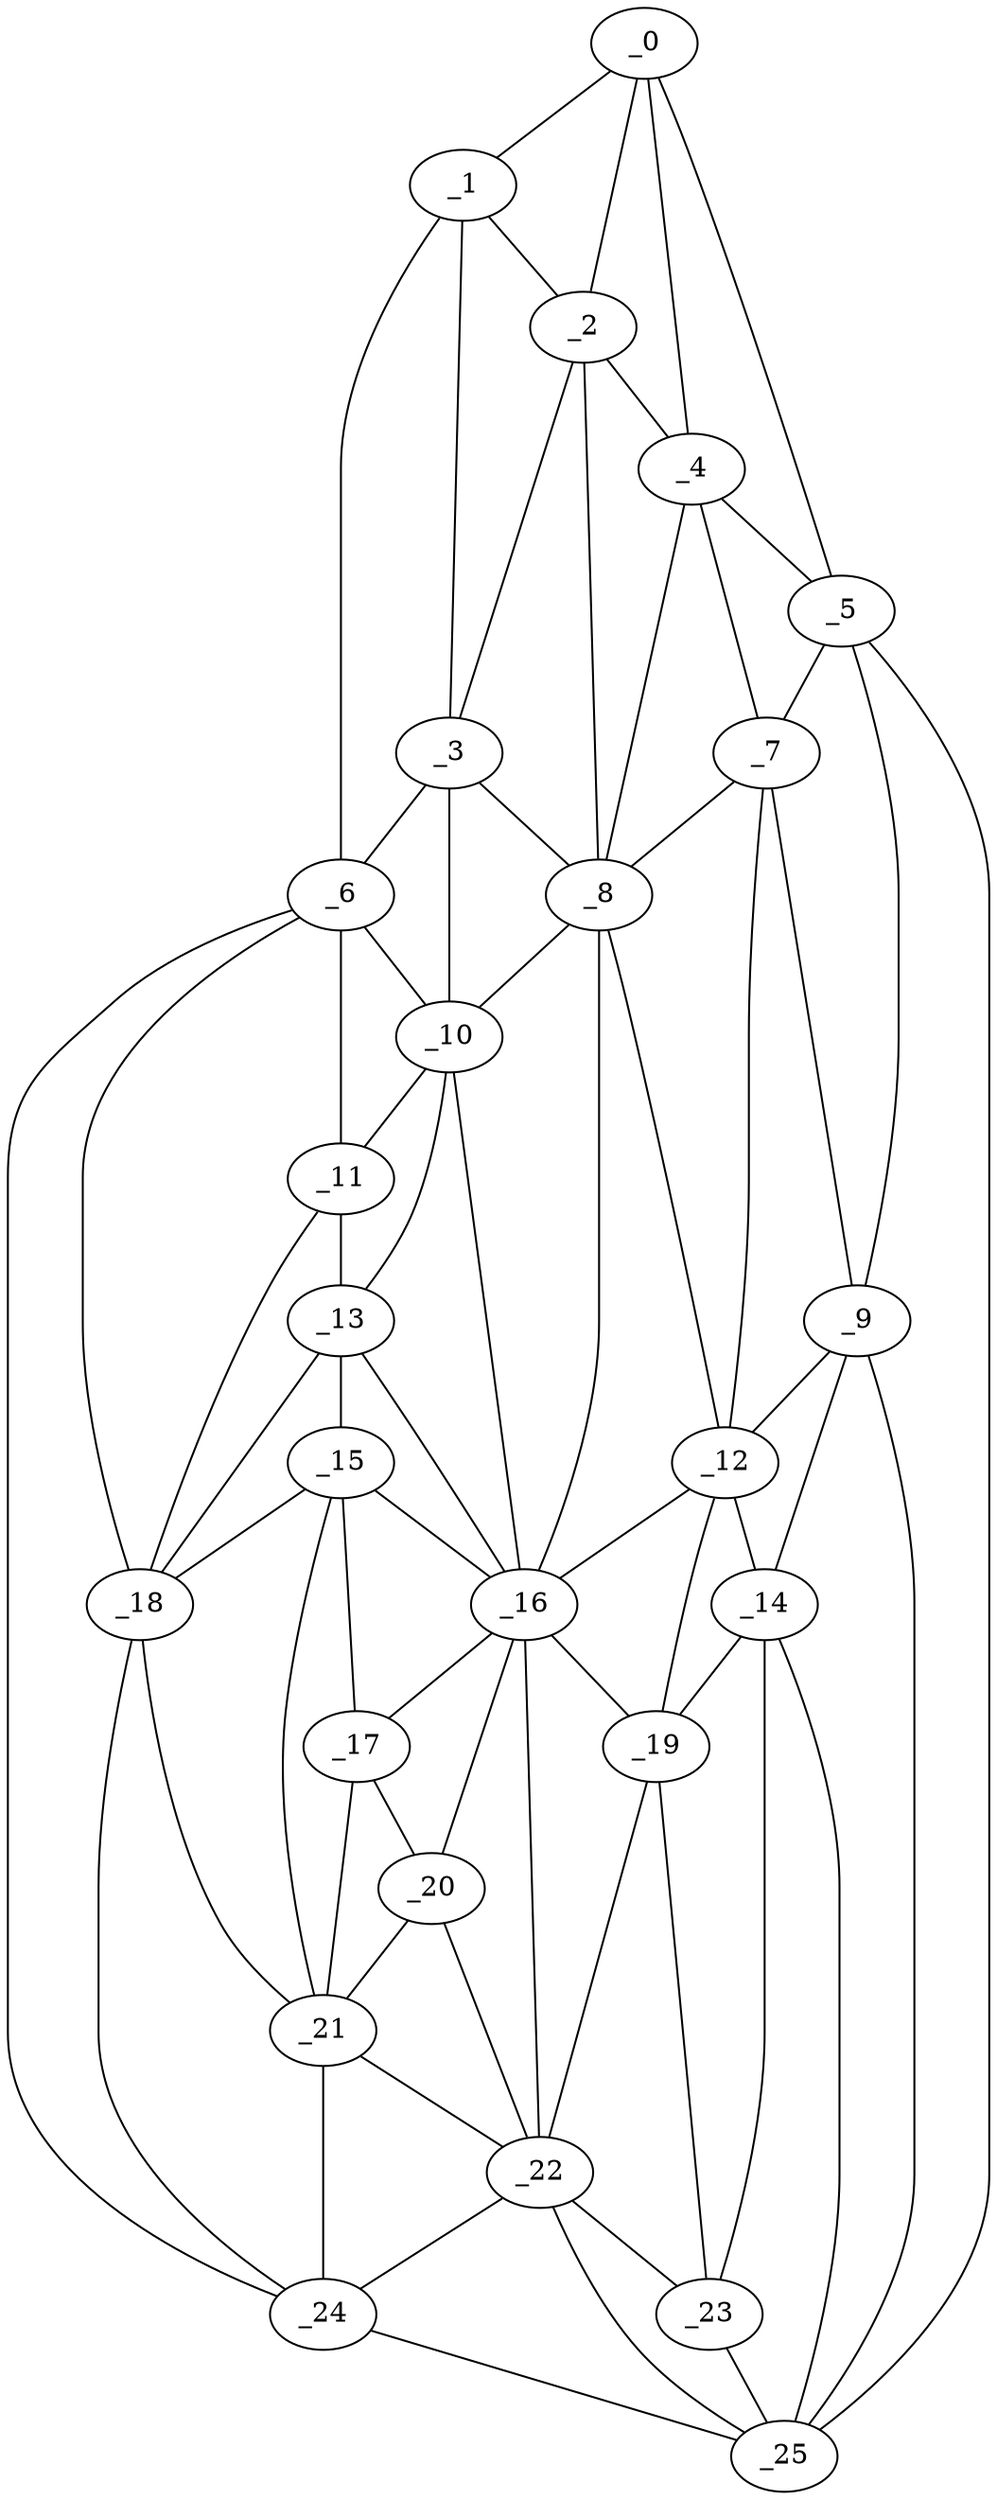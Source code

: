 graph "obj59__125.gxl" {
	_0	 [x=26,
		y=12];
	_1	 [x=39,
		y=113];
	_0 -- _1	 [valence=1];
	_2	 [x=47,
		y=49];
	_0 -- _2	 [valence=2];
	_4	 [x=51,
		y=46];
	_0 -- _4	 [valence=2];
	_5	 [x=69,
		y=3];
	_0 -- _5	 [valence=1];
	_1 -- _2	 [valence=1];
	_3	 [x=49,
		y=102];
	_1 -- _3	 [valence=2];
	_6	 [x=76,
		y=117];
	_1 -- _6	 [valence=1];
	_2 -- _3	 [valence=2];
	_2 -- _4	 [valence=2];
	_8	 [x=82,
		y=58];
	_2 -- _8	 [valence=2];
	_3 -- _6	 [valence=2];
	_3 -- _8	 [valence=1];
	_10	 [x=83,
		y=95];
	_3 -- _10	 [valence=2];
	_4 -- _5	 [valence=2];
	_7	 [x=77,
		y=37];
	_4 -- _7	 [valence=2];
	_4 -- _8	 [valence=1];
	_5 -- _7	 [valence=2];
	_9	 [x=83,
		y=38];
	_5 -- _9	 [valence=2];
	_25	 [x=114,
		y=16];
	_5 -- _25	 [valence=1];
	_6 -- _10	 [valence=1];
	_11	 [x=87,
		y=106];
	_6 -- _11	 [valence=1];
	_18	 [x=103,
		y=103];
	_6 -- _18	 [valence=2];
	_24	 [x=112,
		y=105];
	_6 -- _24	 [valence=1];
	_7 -- _8	 [valence=2];
	_7 -- _9	 [valence=2];
	_12	 [x=89,
		y=49];
	_7 -- _12	 [valence=1];
	_8 -- _10	 [valence=2];
	_8 -- _12	 [valence=2];
	_16	 [x=100,
		y=75];
	_8 -- _16	 [valence=1];
	_9 -- _12	 [valence=2];
	_14	 [x=93,
		y=39];
	_9 -- _14	 [valence=2];
	_9 -- _25	 [valence=1];
	_10 -- _11	 [valence=2];
	_13	 [x=89,
		y=95];
	_10 -- _13	 [valence=1];
	_10 -- _16	 [valence=2];
	_11 -- _13	 [valence=1];
	_11 -- _18	 [valence=2];
	_12 -- _14	 [valence=2];
	_12 -- _16	 [valence=2];
	_19	 [x=104,
		y=48];
	_12 -- _19	 [valence=1];
	_15	 [x=98,
		y=93];
	_13 -- _15	 [valence=1];
	_13 -- _16	 [valence=2];
	_13 -- _18	 [valence=2];
	_14 -- _19	 [valence=2];
	_23	 [x=112,
		y=32];
	_14 -- _23	 [valence=1];
	_14 -- _25	 [valence=2];
	_15 -- _16	 [valence=2];
	_17	 [x=103,
		y=75];
	_15 -- _17	 [valence=2];
	_15 -- _18	 [valence=2];
	_21	 [x=109,
		y=93];
	_15 -- _21	 [valence=2];
	_16 -- _17	 [valence=1];
	_16 -- _19	 [valence=1];
	_20	 [x=108,
		y=71];
	_16 -- _20	 [valence=2];
	_22	 [x=111,
		y=56];
	_16 -- _22	 [valence=2];
	_17 -- _20	 [valence=2];
	_17 -- _21	 [valence=1];
	_18 -- _21	 [valence=1];
	_18 -- _24	 [valence=1];
	_19 -- _22	 [valence=1];
	_19 -- _23	 [valence=2];
	_20 -- _21	 [valence=1];
	_20 -- _22	 [valence=1];
	_21 -- _22	 [valence=2];
	_21 -- _24	 [valence=1];
	_22 -- _23	 [valence=2];
	_22 -- _24	 [valence=2];
	_22 -- _25	 [valence=1];
	_23 -- _25	 [valence=1];
	_24 -- _25	 [valence=1];
}

